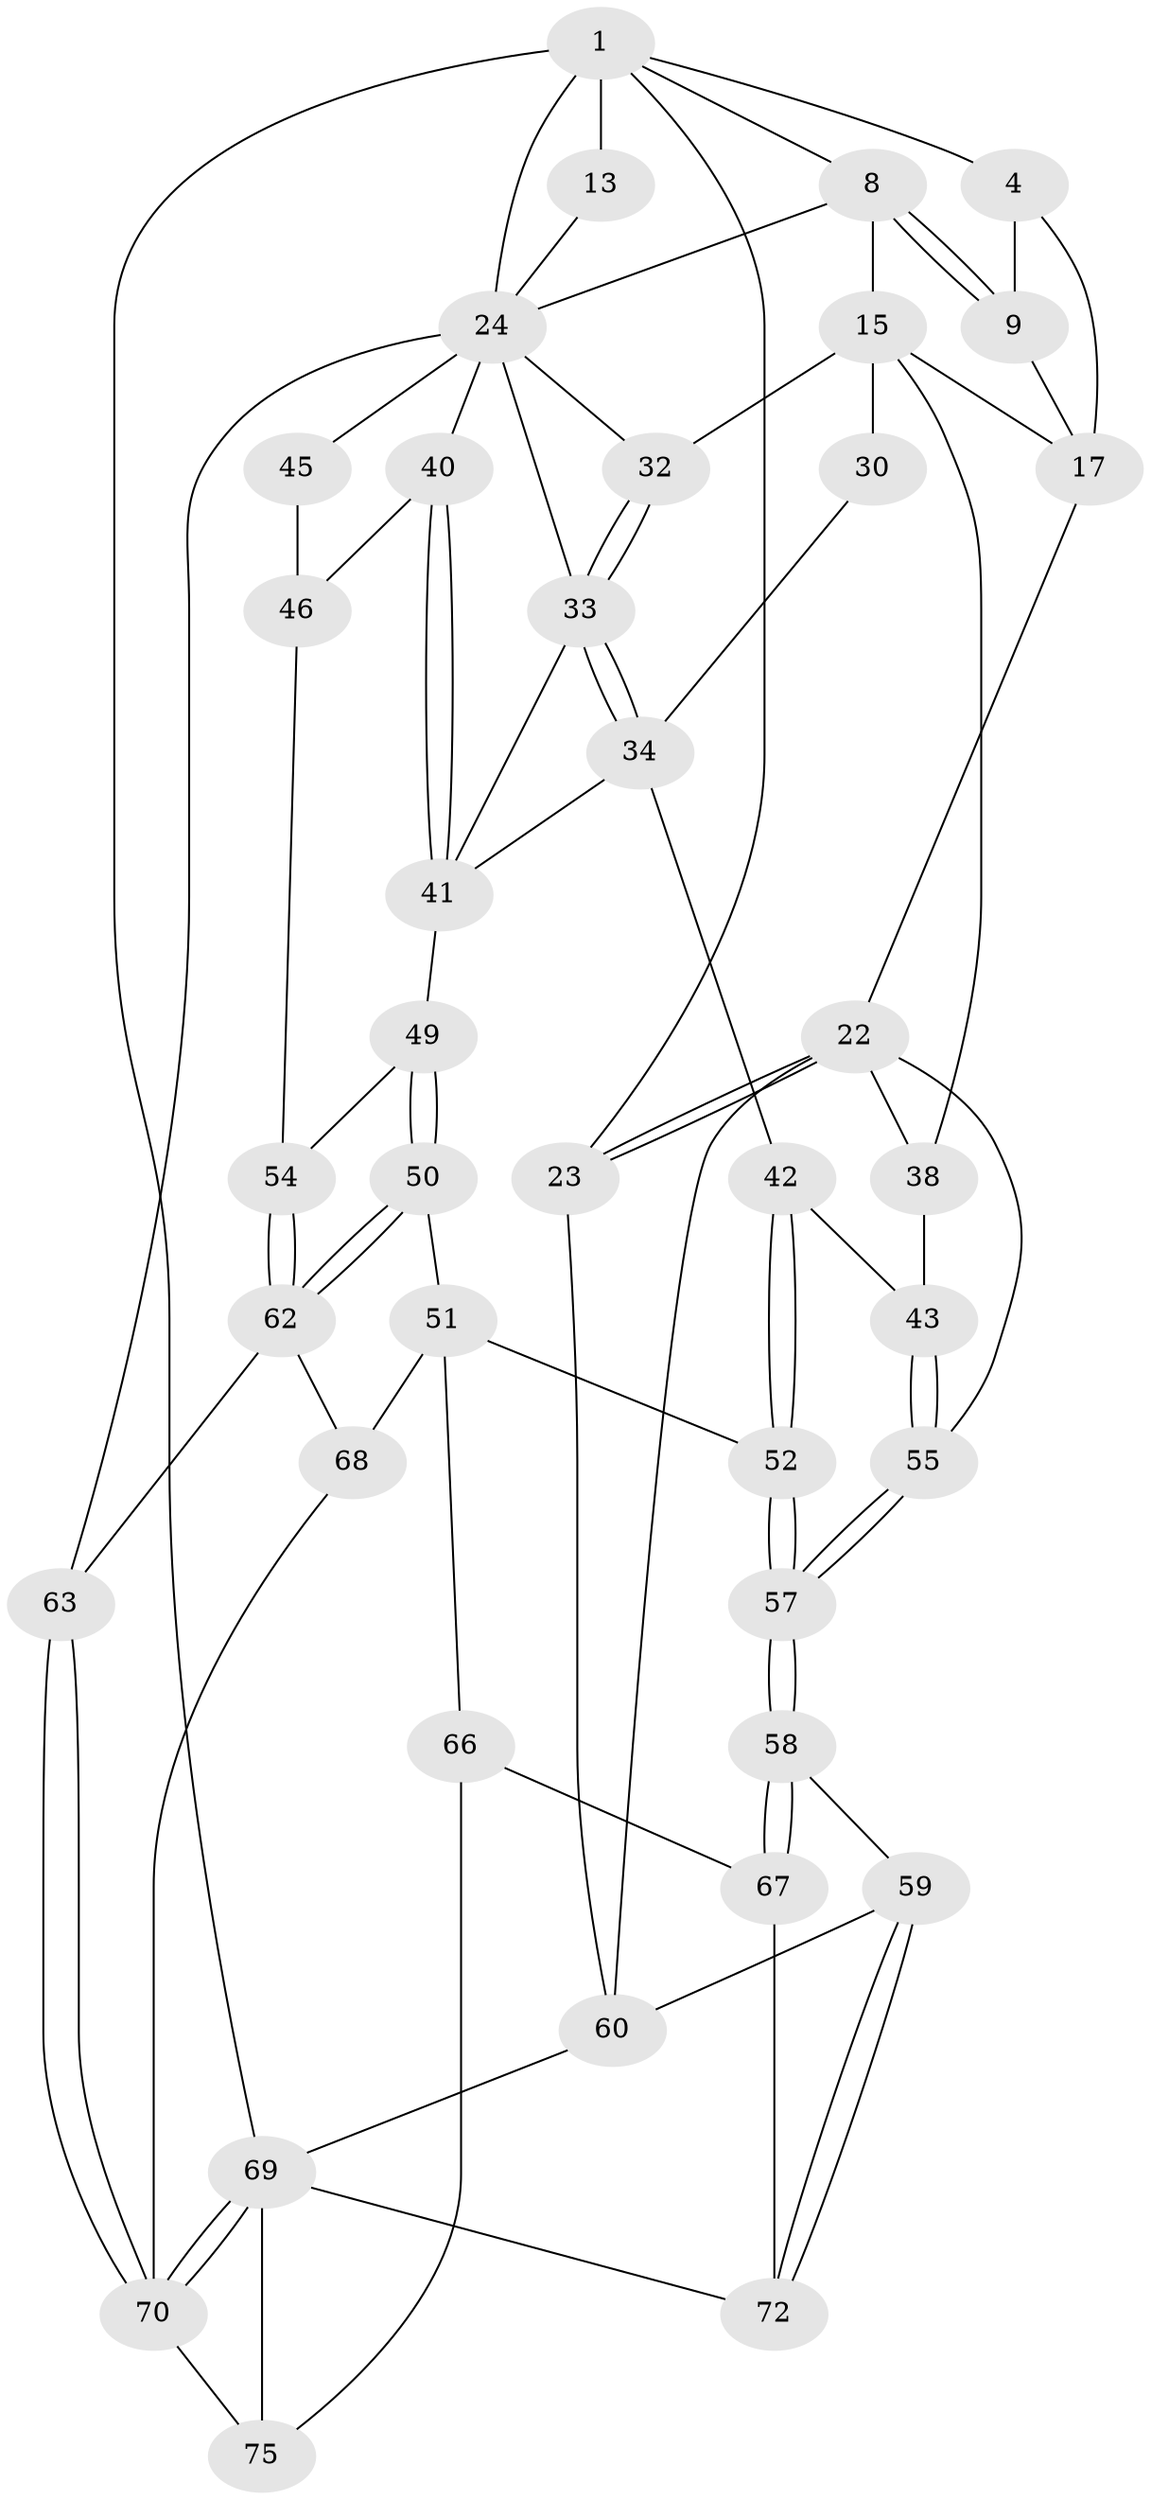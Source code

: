 // original degree distribution, {3: 0.025, 5: 0.525, 6: 0.2125, 4: 0.2375}
// Generated by graph-tools (version 1.1) at 2025/27/03/15/25 16:27:58]
// undirected, 40 vertices, 87 edges
graph export_dot {
graph [start="1"]
  node [color=gray90,style=filled];
  1 [pos="+0.8364656797140254+0",super="+6+2"];
  4 [pos="+0+0",super="+10+5"];
  8 [pos="+0.6094053490670043+0.1327097435803072",super="+14"];
  9 [pos="+0.5293261797063608+0",super="+11"];
  13 [pos="+1+0.0785959804526132",super="+21"];
  15 [pos="+0.4508163050434458+0.19724042804964312",super="+29+16"];
  17 [pos="+0.38886305473919686+0.1167793589279217",super="+18"];
  22 [pos="+0+0.5009486847723618",super="+39"];
  23 [pos="+0+0.5027481538291104"];
  24 [pos="+0.8500837361362358+0.23101048275333408",super="+25+36"];
  30 [pos="+0.390277100028807+0.30647306750212944"];
  32 [pos="+0.45837781912065284+0.31556376749742526"];
  33 [pos="+0.4707994997002874+0.39340769249039537",super="+37"];
  34 [pos="+0.43328595819341803+0.42834080330601",super="+35"];
  38 [pos="+0.249879724884888+0.43488628309292193"];
  40 [pos="+0.6253091454759869+0.49573723044174484"];
  41 [pos="+0.5695584413885009+0.5278713385166475",super="+44"];
  42 [pos="+0.33648171777926195+0.5011183303130652"];
  43 [pos="+0.2741981173138393+0.46992781680341156"];
  45 [pos="+0.8123275607047534+0.393072337467695",super="+48"];
  46 [pos="+0.6972354475999615+0.5063324976790696",super="+53"];
  49 [pos="+0.5535680190437805+0.5575871197781476"];
  50 [pos="+0.5099230430627479+0.6071950444838141"];
  51 [pos="+0.5082522723029699+0.6076334328671229",super="+65"];
  52 [pos="+0.403408965801825+0.6064824097952892"];
  54 [pos="+0.7356542992876939+0.6462877381238389"];
  55 [pos="+0.17297779527125817+0.6167075412154552"];
  57 [pos="+0.3349166320616109+0.7015874678617698"];
  58 [pos="+0.3189802334857527+0.796689981866786"];
  59 [pos="+0.18558110198999853+0.7954582953582876"];
  60 [pos="+0.13553563411996503+0.7637269543373135",super="+61"];
  62 [pos="+0.6527950019365717+0.7659114011544775",super="+64"];
  63 [pos="+1+0.693176633966874"];
  66 [pos="+0.4471075348166693+0.8411160619835563"];
  67 [pos="+0.3453916548829169+0.839455082300965"];
  68 [pos="+0.6559387889042937+0.8090511246863344"];
  69 [pos="+1+1",super="+71"];
  70 [pos="+1+1",super="+74"];
  72 [pos="+0.10479329923071928+1",super="+77"];
  75 [pos="+0.6583327055460981+0.8700580150169926",super="+76"];
  1 -- 8;
  1 -- 13 [weight=3];
  1 -- 4;
  1 -- 69 [weight=2];
  1 -- 23;
  1 -- 24;
  4 -- 9 [weight=2];
  4 -- 17;
  8 -- 9;
  8 -- 9;
  8 -- 15;
  8 -- 24;
  9 -- 17;
  13 -- 24;
  15 -- 32;
  15 -- 30 [weight=2];
  15 -- 17 [weight=2];
  15 -- 38;
  17 -- 22;
  22 -- 23;
  22 -- 23;
  22 -- 38;
  22 -- 60;
  22 -- 55;
  23 -- 60;
  24 -- 32;
  24 -- 40;
  24 -- 45 [weight=2];
  24 -- 63;
  24 -- 33;
  30 -- 34;
  32 -- 33;
  32 -- 33;
  33 -- 34;
  33 -- 34;
  33 -- 41;
  34 -- 41;
  34 -- 42;
  38 -- 43;
  40 -- 41;
  40 -- 41;
  40 -- 46;
  41 -- 49;
  42 -- 43;
  42 -- 52;
  42 -- 52;
  43 -- 55;
  43 -- 55;
  45 -- 46 [weight=2];
  46 -- 54;
  49 -- 50;
  49 -- 50;
  49 -- 54;
  50 -- 51;
  50 -- 62;
  50 -- 62;
  51 -- 52;
  51 -- 66;
  51 -- 68;
  52 -- 57;
  52 -- 57;
  54 -- 62;
  54 -- 62;
  55 -- 57;
  55 -- 57;
  57 -- 58;
  57 -- 58;
  58 -- 59;
  58 -- 67;
  58 -- 67;
  59 -- 60;
  59 -- 72;
  59 -- 72;
  60 -- 69;
  62 -- 68;
  62 -- 63;
  63 -- 70;
  63 -- 70;
  66 -- 67;
  66 -- 75;
  67 -- 72;
  68 -- 70;
  69 -- 70;
  69 -- 70;
  69 -- 75 [weight=2];
  69 -- 72 [weight=2];
  70 -- 75;
}

